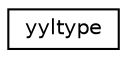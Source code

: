 digraph "Graphical Class Hierarchy"
{
  edge [fontname="Helvetica",fontsize="10",labelfontname="Helvetica",labelfontsize="10"];
  node [fontname="Helvetica",fontsize="10",shape=record];
  rankdir="LR";
  Node0 [label="yyltype",height=0.2,width=0.4,color="black", fillcolor="white", style="filled",URL="$structyyltype.html"];
}
